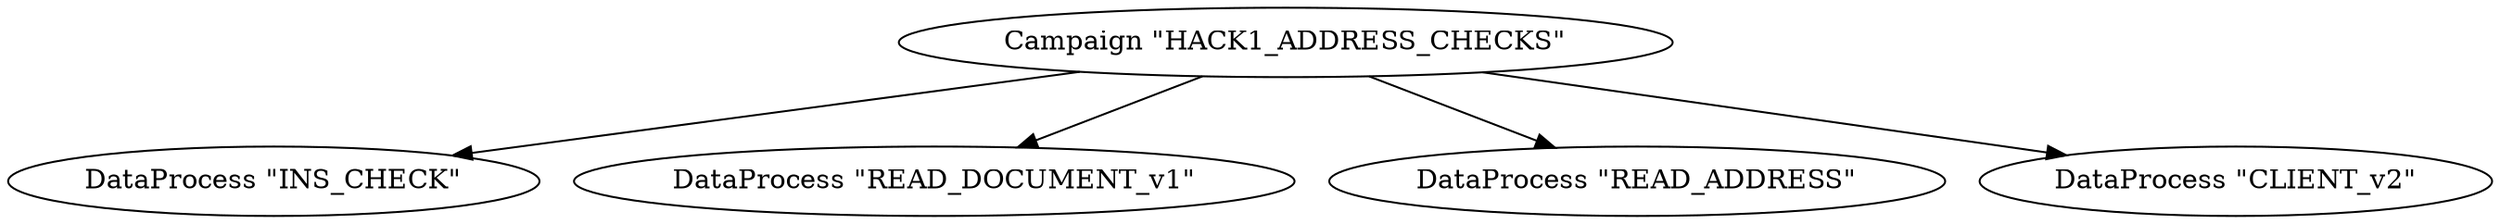 // HACK1_ADDRESS_CHECKS analysis
digraph {
	3 [label="Campaign \"HACK1_ADDRESS_CHECKS\""]
	8 [label="DataProcess \"INS_CHECK\""]
	9 [label="DataProcess \"READ_DOCUMENT_v1\""]
	10 [label="DataProcess \"READ_ADDRESS\""]
	11 [label="DataProcess \"CLIENT_v2\""]
	3 -> 8
	3 -> 9
	3 -> 10
	3 -> 11
}
